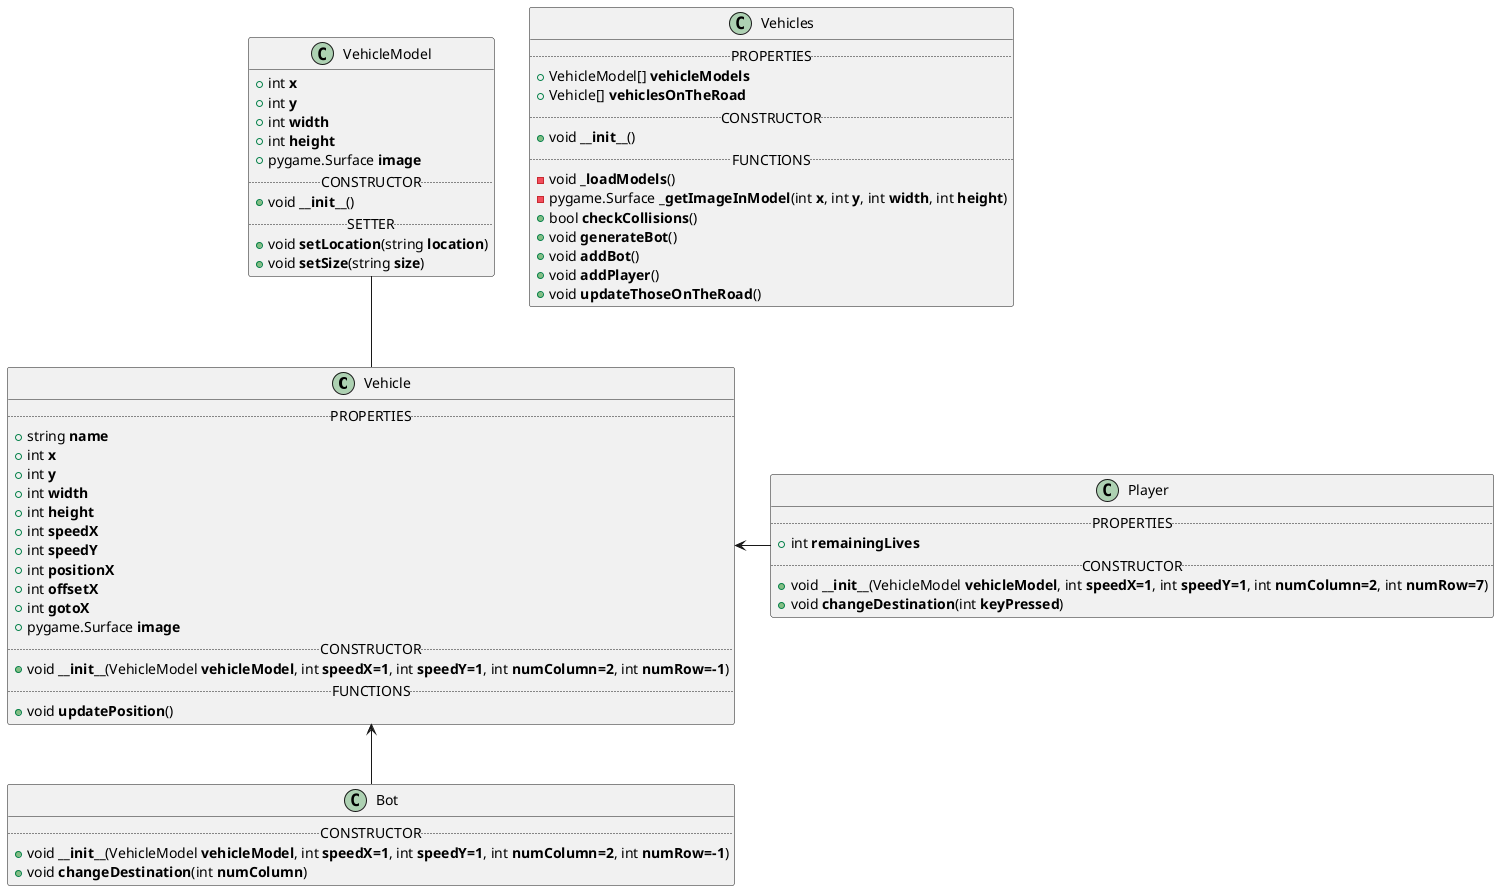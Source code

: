 @startuml
    class Vehicle{
        .. PROPERTIES ..
        +string <b>name
        +int <b>x
        +int <b>y
        +int <b>width
        +int <b>height
        +int <b>speedX
        +int <b>speedY
        +int <b>positionX
        +int <b>offsetX
        +int <b>gotoX
        +pygame.Surface <b>image
        .. CONSTRUCTOR ..
        +void <b>__init__</b>(VehicleModel <b>vehicleModel</b>, int <b>speedX=1</b>, int <b>speedY=1</b>, int <b>numColumn=2</b>, int <b>numRow=-1</b>)
        .. FUNCTIONS ..
        +void <b>updatePosition</b>()
    }

    class Player{
        .. PROPERTIES ..
        +int <b>remainingLives
        .. CONSTRUCTOR ..
        +void <b>__init__</b>(VehicleModel <b>vehicleModel</b>, int <b>speedX=1</b>, int <b>speedY=1</b>, int <b>numColumn=2</b>, int <b>numRow=7</b>)
        +void <b>changeDestination</b>(int <b>keyPressed</b>)
    }

    class Bot{
        .. CONSTRUCTOR ..
        +void <b>__init__</b>(VehicleModel <b>vehicleModel</b>, int <b>speedX=1</b>, int <b>speedY=1</b>, int <b>numColumn=2</b>, int <b>numRow=-1</b>)
        +void <b>changeDestination</b>(int <b>numColumn</b>)
    }

    Vehicle <- Player
    Vehicle <-- Bot
    VehicleModel -- Vehicle

    class VehicleModel{
        +int <b>x
        +int <b>y
        +int <b>width
        +int <b>height
        +pygame.Surface <b>image
        .. CONSTRUCTOR ..
        +void <b>__init__</b>()
        .. SETTER ..
        +void <b>setLocation</b>(string <b>location</b>)
        +void <b>setSize</b>(string <b>size</b>)
    }

        class Vehicles{
        .. PROPERTIES ..
        +VehicleModel[] <b>vehicleModels
        +Vehicle[] <b>vehiclesOnTheRoad
        .. CONSTRUCTOR ..
        +void <b>__init__</b>()
        .. FUNCTIONS ..
        -void <b>_loadModels</b>()
        -pygame.Surface <b>_getImageInModel</b>(int <b>x</b>, int <b>y</b>, int <b>width</b>, int <b>height</b>)
        +bool <b>checkCollisions</b>()
        +void <b>generateBot</b>() 
        +void <b>addBot</b>()
        +void <b>addPlayer</b>()
        +void <b>updateThoseOnTheRoad</b>()
    }

@enduml